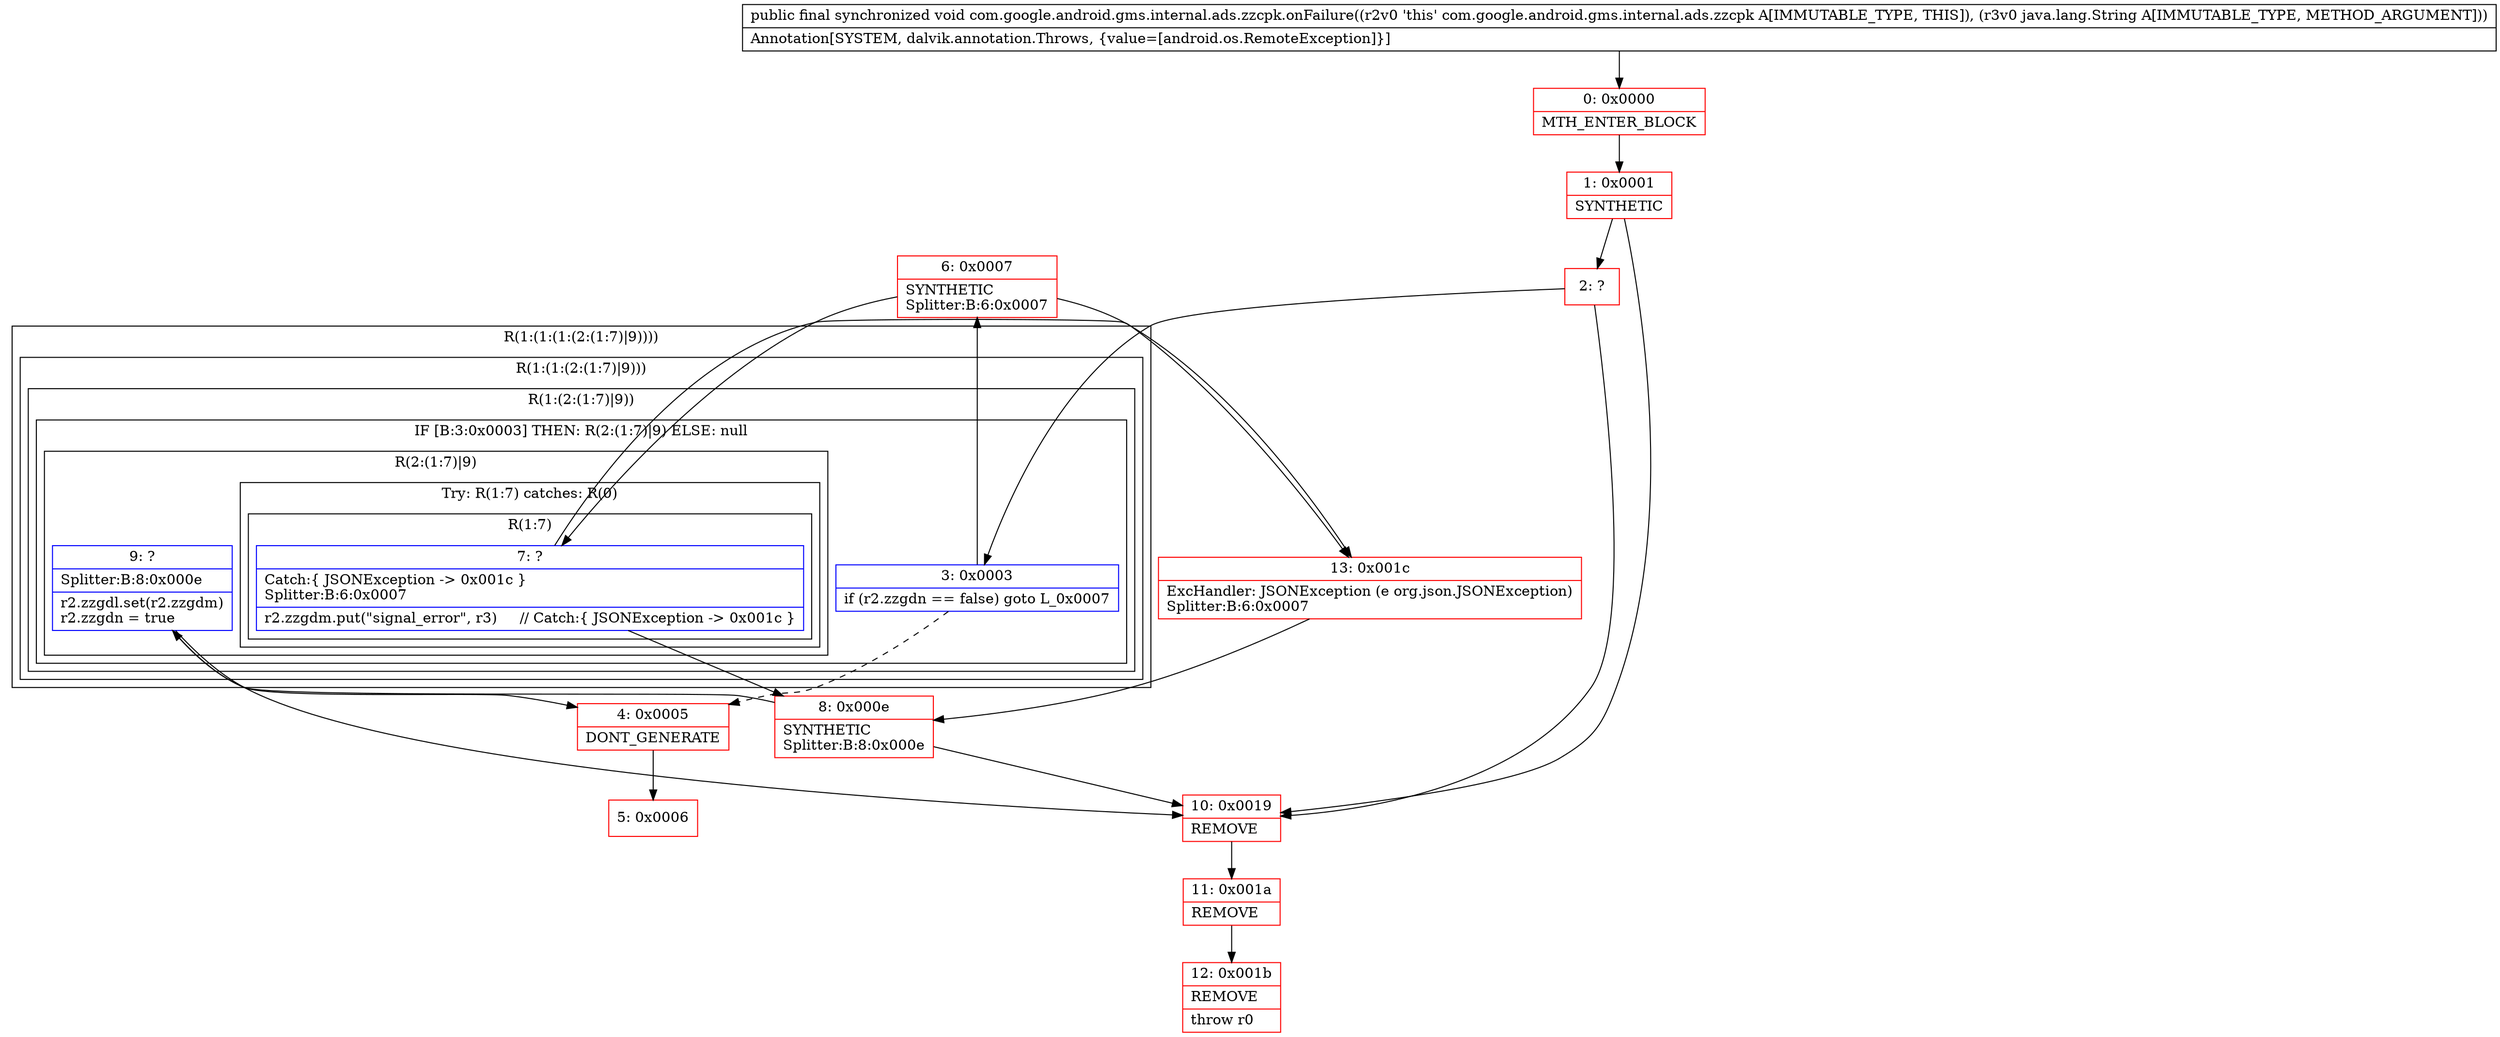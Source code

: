 digraph "CFG forcom.google.android.gms.internal.ads.zzcpk.onFailure(Ljava\/lang\/String;)V" {
subgraph cluster_Region_92286805 {
label = "R(1:(1:(1:(2:(1:7)|9))))";
node [shape=record,color=blue];
subgraph cluster_Region_2121853447 {
label = "R(1:(1:(2:(1:7)|9)))";
node [shape=record,color=blue];
subgraph cluster_Region_1481480299 {
label = "R(1:(2:(1:7)|9))";
node [shape=record,color=blue];
subgraph cluster_IfRegion_1316588958 {
label = "IF [B:3:0x0003] THEN: R(2:(1:7)|9) ELSE: null";
node [shape=record,color=blue];
Node_3 [shape=record,label="{3\:\ 0x0003|if (r2.zzgdn == false) goto L_0x0007\l}"];
subgraph cluster_Region_1242032515 {
label = "R(2:(1:7)|9)";
node [shape=record,color=blue];
subgraph cluster_TryCatchRegion_1939216918 {
label = "Try: R(1:7) catches: R(0)";
node [shape=record,color=blue];
subgraph cluster_Region_1194085071 {
label = "R(1:7)";
node [shape=record,color=blue];
Node_7 [shape=record,label="{7\:\ ?|Catch:\{ JSONException \-\> 0x001c \}\lSplitter:B:6:0x0007\l|r2.zzgdm.put(\"signal_error\", r3)     \/\/ Catch:\{ JSONException \-\> 0x001c \}\l}"];
}
subgraph cluster_Region_1161509577 {
label = "R(0) | ExcHandler: JSONException (e org.json.JSONException)\l";
node [shape=record,color=blue];
}
}
Node_9 [shape=record,label="{9\:\ ?|Splitter:B:8:0x000e\l|r2.zzgdl.set(r2.zzgdm)\lr2.zzgdn = true\l}"];
}
}
}
}
}
subgraph cluster_Region_1161509577 {
label = "R(0) | ExcHandler: JSONException (e org.json.JSONException)\l";
node [shape=record,color=blue];
}
Node_0 [shape=record,color=red,label="{0\:\ 0x0000|MTH_ENTER_BLOCK\l}"];
Node_1 [shape=record,color=red,label="{1\:\ 0x0001|SYNTHETIC\l}"];
Node_2 [shape=record,color=red,label="{2\:\ ?}"];
Node_4 [shape=record,color=red,label="{4\:\ 0x0005|DONT_GENERATE\l}"];
Node_5 [shape=record,color=red,label="{5\:\ 0x0006}"];
Node_6 [shape=record,color=red,label="{6\:\ 0x0007|SYNTHETIC\lSplitter:B:6:0x0007\l}"];
Node_8 [shape=record,color=red,label="{8\:\ 0x000e|SYNTHETIC\lSplitter:B:8:0x000e\l}"];
Node_10 [shape=record,color=red,label="{10\:\ 0x0019|REMOVE\l}"];
Node_11 [shape=record,color=red,label="{11\:\ 0x001a|REMOVE\l}"];
Node_12 [shape=record,color=red,label="{12\:\ 0x001b|REMOVE\l|throw r0\l}"];
Node_13 [shape=record,color=red,label="{13\:\ 0x001c|ExcHandler: JSONException (e org.json.JSONException)\lSplitter:B:6:0x0007\l}"];
MethodNode[shape=record,label="{public final synchronized void com.google.android.gms.internal.ads.zzcpk.onFailure((r2v0 'this' com.google.android.gms.internal.ads.zzcpk A[IMMUTABLE_TYPE, THIS]), (r3v0 java.lang.String A[IMMUTABLE_TYPE, METHOD_ARGUMENT]))  | Annotation[SYSTEM, dalvik.annotation.Throws, \{value=[android.os.RemoteException]\}]\l}"];
MethodNode -> Node_0;
Node_3 -> Node_4[style=dashed];
Node_3 -> Node_6;
Node_7 -> Node_8;
Node_7 -> Node_13;
Node_9 -> Node_10;
Node_9 -> Node_4;
Node_0 -> Node_1;
Node_1 -> Node_2;
Node_1 -> Node_10;
Node_2 -> Node_3;
Node_2 -> Node_10;
Node_4 -> Node_5;
Node_6 -> Node_7;
Node_6 -> Node_13;
Node_8 -> Node_9;
Node_8 -> Node_10;
Node_10 -> Node_11;
Node_11 -> Node_12;
Node_13 -> Node_8;
}

